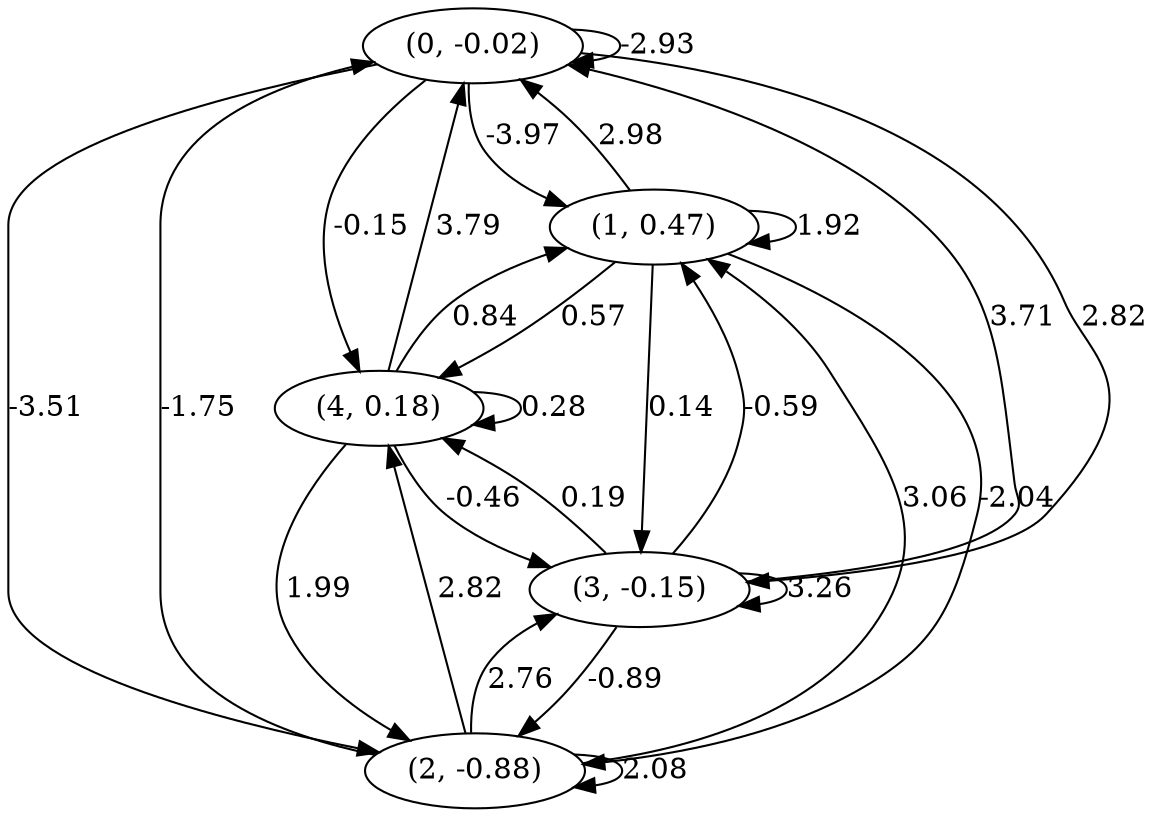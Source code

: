 digraph {
    0 [ label = "(0, -0.02)" ]
    1 [ label = "(1, 0.47)" ]
    2 [ label = "(2, -0.88)" ]
    3 [ label = "(3, -0.15)" ]
    4 [ label = "(4, 0.18)" ]
    0 -> 0 [ label = "-2.93" ]
    1 -> 1 [ label = "1.92" ]
    2 -> 2 [ label = "2.08" ]
    3 -> 3 [ label = "3.26" ]
    4 -> 4 [ label = "0.28" ]
    1 -> 0 [ label = "2.98" ]
    2 -> 0 [ label = "-1.75" ]
    3 -> 0 [ label = "3.71" ]
    4 -> 0 [ label = "3.79" ]
    0 -> 1 [ label = "-3.97" ]
    2 -> 1 [ label = "3.06" ]
    3 -> 1 [ label = "-0.59" ]
    4 -> 1 [ label = "0.84" ]
    0 -> 2 [ label = "-3.51" ]
    1 -> 2 [ label = "-2.04" ]
    3 -> 2 [ label = "-0.89" ]
    4 -> 2 [ label = "1.99" ]
    0 -> 3 [ label = "2.82" ]
    1 -> 3 [ label = "0.14" ]
    2 -> 3 [ label = "2.76" ]
    4 -> 3 [ label = "-0.46" ]
    0 -> 4 [ label = "-0.15" ]
    1 -> 4 [ label = "0.57" ]
    2 -> 4 [ label = "2.82" ]
    3 -> 4 [ label = "0.19" ]
}

